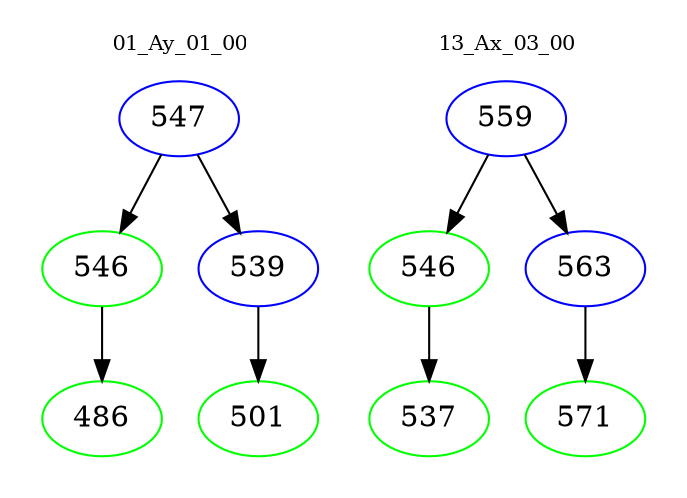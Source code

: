 digraph{
subgraph cluster_0 {
color = white
label = "01_Ay_01_00";
fontsize=10;
T0_547 [label="547", color="blue"]
T0_547 -> T0_546 [color="black"]
T0_546 [label="546", color="green"]
T0_546 -> T0_486 [color="black"]
T0_486 [label="486", color="green"]
T0_547 -> T0_539 [color="black"]
T0_539 [label="539", color="blue"]
T0_539 -> T0_501 [color="black"]
T0_501 [label="501", color="green"]
}
subgraph cluster_1 {
color = white
label = "13_Ax_03_00";
fontsize=10;
T1_559 [label="559", color="blue"]
T1_559 -> T1_546 [color="black"]
T1_546 [label="546", color="green"]
T1_546 -> T1_537 [color="black"]
T1_537 [label="537", color="green"]
T1_559 -> T1_563 [color="black"]
T1_563 [label="563", color="blue"]
T1_563 -> T1_571 [color="black"]
T1_571 [label="571", color="green"]
}
}
